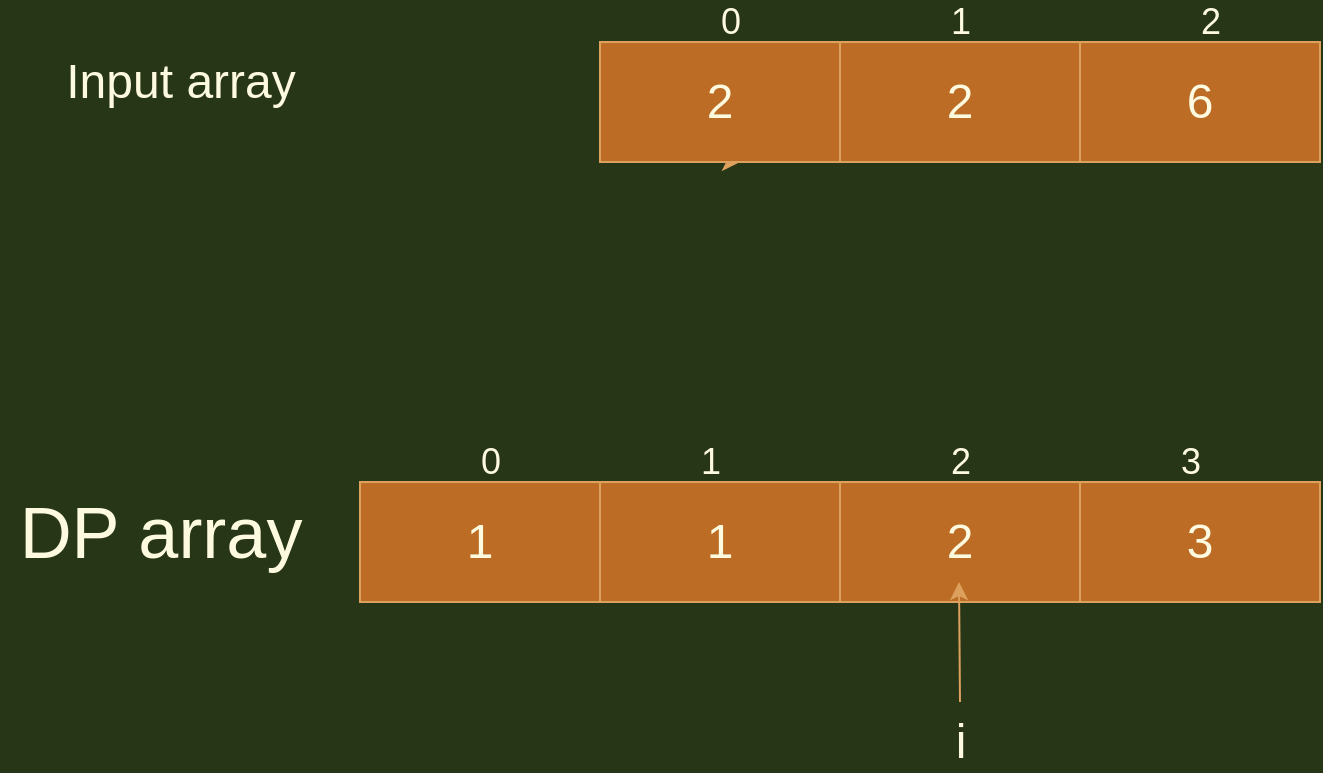 <mxfile version="13.6.1" type="github" pages="2">
  <diagram id="hTgopM-qb_F_YAy0dBvl" name="Page-1">
    <mxGraphModel dx="1307" dy="433" grid="1" gridSize="10" guides="1" tooltips="1" connect="1" arrows="1" fold="1" page="1" pageScale="1" pageWidth="827" pageHeight="1169" background="#283618" math="0" shadow="0">
      <root>
        <mxCell id="0" />
        <mxCell id="1" parent="0" />
        <mxCell id="oS-nOc7x_ysIrexTYydT-13" value="" style="group;fontColor=#FEFAE0;" vertex="1" connectable="0" parent="1">
          <mxGeometry x="200" y="360" width="480" height="60" as="geometry" />
        </mxCell>
        <mxCell id="oS-nOc7x_ysIrexTYydT-9" value="&lt;font style=&quot;font-size: 24px&quot;&gt;1&lt;/font&gt;" style="whiteSpace=wrap;html=1;fillColor=#BC6C25;strokeColor=#DDA15E;fontColor=#FEFAE0;" vertex="1" parent="oS-nOc7x_ysIrexTYydT-13">
          <mxGeometry width="120" height="60" as="geometry" />
        </mxCell>
        <mxCell id="oS-nOc7x_ysIrexTYydT-10" value="&lt;font style=&quot;font-size: 24px&quot;&gt;1&lt;/font&gt;" style="whiteSpace=wrap;html=1;fillColor=#BC6C25;strokeColor=#DDA15E;fontColor=#FEFAE0;" vertex="1" parent="oS-nOc7x_ysIrexTYydT-13">
          <mxGeometry x="120" width="120" height="60" as="geometry" />
        </mxCell>
        <mxCell id="oS-nOc7x_ysIrexTYydT-11" value="&lt;span style=&quot;font-size: 24px&quot;&gt;2&lt;/span&gt;" style="whiteSpace=wrap;html=1;fillColor=#BC6C25;strokeColor=#DDA15E;fontColor=#FEFAE0;" vertex="1" parent="oS-nOc7x_ysIrexTYydT-13">
          <mxGeometry x="240" width="120" height="60" as="geometry" />
        </mxCell>
        <mxCell id="oS-nOc7x_ysIrexTYydT-12" value="&lt;span style=&quot;font-size: 24px&quot;&gt;3&lt;/span&gt;" style="whiteSpace=wrap;html=1;fillColor=#BC6C25;strokeColor=#DDA15E;fontColor=#FEFAE0;" vertex="1" parent="oS-nOc7x_ysIrexTYydT-13">
          <mxGeometry x="360" width="120" height="60" as="geometry" />
        </mxCell>
        <mxCell id="oS-nOc7x_ysIrexTYydT-14" value="&lt;font style=&quot;font-size: 36px&quot;&gt;DP array&lt;/font&gt;" style="text;html=1;align=center;verticalAlign=middle;resizable=0;points=[];autosize=1;fontColor=#FEFAE0;" vertex="1" parent="1">
          <mxGeometry x="20" y="370" width="160" height="30" as="geometry" />
        </mxCell>
        <mxCell id="oS-nOc7x_ysIrexTYydT-15" value="" style="group;fontColor=#FEFAE0;" vertex="1" connectable="0" parent="1">
          <mxGeometry x="320" y="140" width="360" height="60" as="geometry" />
        </mxCell>
        <mxCell id="oS-nOc7x_ysIrexTYydT-7" style="edgeStyle=orthogonalEdgeStyle;rounded=0;orthogonalLoop=1;jettySize=auto;html=1;exitX=0.5;exitY=1;exitDx=0;exitDy=0;strokeColor=#DDA15E;fontColor=#FEFAE0;labelBackgroundColor=#283618;" edge="1" parent="oS-nOc7x_ysIrexTYydT-15" source="oS-nOc7x_ysIrexTYydT-1">
          <mxGeometry relative="1" as="geometry">
            <mxPoint x="70" y="60" as="targetPoint" />
          </mxGeometry>
        </mxCell>
        <mxCell id="oS-nOc7x_ysIrexTYydT-1" value="&lt;font style=&quot;font-size: 24px&quot;&gt;2&lt;/font&gt;" style="whiteSpace=wrap;html=1;fillColor=#BC6C25;strokeColor=#DDA15E;fontColor=#FEFAE0;" vertex="1" parent="oS-nOc7x_ysIrexTYydT-15">
          <mxGeometry width="120" height="60" as="geometry" />
        </mxCell>
        <mxCell id="oS-nOc7x_ysIrexTYydT-2" value="&lt;font style=&quot;font-size: 24px&quot;&gt;2&lt;/font&gt;" style="whiteSpace=wrap;html=1;fillColor=#BC6C25;strokeColor=#DDA15E;fontColor=#FEFAE0;" vertex="1" parent="oS-nOc7x_ysIrexTYydT-15">
          <mxGeometry x="120" width="120" height="60" as="geometry" />
        </mxCell>
        <mxCell id="oS-nOc7x_ysIrexTYydT-3" value="&lt;font style=&quot;font-size: 24px&quot;&gt;6&lt;/font&gt;" style="whiteSpace=wrap;html=1;fillColor=#BC6C25;strokeColor=#DDA15E;fontColor=#FEFAE0;" vertex="1" parent="oS-nOc7x_ysIrexTYydT-15">
          <mxGeometry x="240" width="120" height="60" as="geometry" />
        </mxCell>
        <mxCell id="oS-nOc7x_ysIrexTYydT-16" value="&lt;font style=&quot;font-size: 24px&quot;&gt;Input array&lt;/font&gt;" style="text;html=1;align=center;verticalAlign=middle;resizable=0;points=[];autosize=1;fontColor=#FEFAE0;" vertex="1" parent="1">
          <mxGeometry x="45" y="150" width="130" height="20" as="geometry" />
        </mxCell>
        <mxCell id="oS-nOc7x_ysIrexTYydT-17" value="&lt;font style=&quot;font-size: 18px&quot;&gt;0&lt;/font&gt;" style="text;html=1;align=center;verticalAlign=middle;resizable=0;points=[];autosize=1;fontColor=#FEFAE0;" vertex="1" parent="1">
          <mxGeometry x="250" y="340" width="30" height="20" as="geometry" />
        </mxCell>
        <mxCell id="oS-nOc7x_ysIrexTYydT-18" value="&lt;span style=&quot;font-size: 18px&quot;&gt;1&lt;/span&gt;" style="text;html=1;align=center;verticalAlign=middle;resizable=0;points=[];autosize=1;fontColor=#FEFAE0;" vertex="1" parent="1">
          <mxGeometry x="360" y="340" width="30" height="20" as="geometry" />
        </mxCell>
        <mxCell id="oS-nOc7x_ysIrexTYydT-19" value="&lt;span style=&quot;font-size: 18px&quot;&gt;2&lt;/span&gt;" style="text;html=1;align=center;verticalAlign=middle;resizable=0;points=[];autosize=1;fontColor=#FEFAE0;" vertex="1" parent="1">
          <mxGeometry x="485" y="340" width="30" height="20" as="geometry" />
        </mxCell>
        <mxCell id="oS-nOc7x_ysIrexTYydT-20" value="&lt;span style=&quot;font-size: 18px&quot;&gt;3&lt;/span&gt;&lt;span style=&quot;color: rgba(0 , 0 , 0 , 0) ; font-family: monospace ; font-size: 0px&quot;&gt;%3CmxGraphModel%3E%3Croot%3E%3CmxCell%20id%3D%220%22%2F%3E%3CmxCell%20id%3D%221%22%20parent%3D%220%22%2F%3E%3CmxCell%20id%3D%222%22%20value%3D%22%26lt%3Bfont%20style%3D%26quot%3Bfont-size%3A%2018px%26quot%3B%26gt%3B0%26lt%3B%2Ffont%26gt%3B%22%20style%3D%22text%3Bhtml%3D1%3Balign%3Dcenter%3BverticalAlign%3Dmiddle%3Bresizable%3D0%3Bpoints%3D%5B%5D%3Bautosize%3D1%3BfontColor%3D%23FEFAE0%3B%22%20vertex%3D%221%22%20parent%3D%221%22%3E%3CmxGeometry%20x%3D%22250%22%20y%3D%22330%22%20width%3D%2230%22%20height%3D%2220%22%20as%3D%22geometry%22%2F%3E%3C%2FmxCell%3E%3C%2Froot%3E%3C%2FmxGraphModel%3E&lt;/span&gt;" style="text;html=1;align=center;verticalAlign=middle;resizable=0;points=[];autosize=1;fontColor=#FEFAE0;" vertex="1" parent="1">
          <mxGeometry x="600" y="335" width="30" height="30" as="geometry" />
        </mxCell>
        <mxCell id="oS-nOc7x_ysIrexTYydT-21" value="&lt;font style=&quot;font-size: 18px&quot;&gt;0&lt;/font&gt;" style="text;html=1;align=center;verticalAlign=middle;resizable=0;points=[];autosize=1;fontColor=#FEFAE0;" vertex="1" parent="1">
          <mxGeometry x="370" y="120" width="30" height="20" as="geometry" />
        </mxCell>
        <mxCell id="oS-nOc7x_ysIrexTYydT-22" value="&lt;span style=&quot;font-size: 18px&quot;&gt;1&lt;/span&gt;" style="text;html=1;align=center;verticalAlign=middle;resizable=0;points=[];autosize=1;fontColor=#FEFAE0;" vertex="1" parent="1">
          <mxGeometry x="485" y="120" width="30" height="20" as="geometry" />
        </mxCell>
        <mxCell id="oS-nOc7x_ysIrexTYydT-23" value="&lt;span style=&quot;font-size: 18px&quot;&gt;2&lt;/span&gt;" style="text;html=1;align=center;verticalAlign=middle;resizable=0;points=[];autosize=1;fontColor=#FEFAE0;" vertex="1" parent="1">
          <mxGeometry x="610" y="120" width="30" height="20" as="geometry" />
        </mxCell>
        <mxCell id="oS-nOc7x_ysIrexTYydT-25" value="" style="group" vertex="1" connectable="0" parent="1">
          <mxGeometry x="490" y="410" width="20" height="90" as="geometry" />
        </mxCell>
        <mxCell id="oS-nOc7x_ysIrexTYydT-8" value="" style="endArrow=classic;html=1;strokeColor=#DDA15E;fontColor=#FEFAE0;labelBackgroundColor=#283618;" edge="1" parent="oS-nOc7x_ysIrexTYydT-25">
          <mxGeometry width="50" height="50" relative="1" as="geometry">
            <mxPoint x="10" y="60" as="sourcePoint" />
            <mxPoint x="9.5" as="targetPoint" />
          </mxGeometry>
        </mxCell>
        <mxCell id="oS-nOc7x_ysIrexTYydT-24" value="&lt;span style=&quot;font-size: 24px&quot;&gt;i&lt;/span&gt;" style="text;html=1;align=center;verticalAlign=middle;resizable=0;points=[];autosize=1;fontColor=#FEFAE0;" vertex="1" parent="oS-nOc7x_ysIrexTYydT-25">
          <mxGeometry y="70" width="20" height="20" as="geometry" />
        </mxCell>
      </root>
    </mxGraphModel>
  </diagram>
  <diagram id="Dj89IRotqTDD889DQ-h0" name="Page-2">
    <mxGraphModel dx="1056" dy="346" grid="1" gridSize="10" guides="1" tooltips="1" connect="1" arrows="1" fold="1" page="1" pageScale="1" pageWidth="827" pageHeight="1169" math="0" shadow="0">
      <root>
        <mxCell id="8E9zcsUMHv0BQKailZ2P-0" />
        <mxCell id="8E9zcsUMHv0BQKailZ2P-1" parent="8E9zcsUMHv0BQKailZ2P-0" />
        <mxCell id="8E9zcsUMHv0BQKailZ2P-7" value="" style="endArrow=classic;html=1;strokeColor=#FF6392;fillColor=#FFE45E;fontColor=#5AA9E6;entryX=0.5;entryY=1;entryDx=0;entryDy=0;" edge="1" parent="8E9zcsUMHv0BQKailZ2P-1">
          <mxGeometry width="50" height="50" relative="1" as="geometry">
            <mxPoint x="190" y="390" as="sourcePoint" />
            <mxPoint x="190" y="290" as="targetPoint" />
          </mxGeometry>
        </mxCell>
        <mxCell id="8E9zcsUMHv0BQKailZ2P-8" value="&lt;font style=&quot;font-size: 36px&quot; color=&quot;#0000cc&quot;&gt;curr&lt;/font&gt;" style="text;html=1;align=center;verticalAlign=middle;resizable=0;points=[];autosize=1;fontColor=#5AA9E6;" vertex="1" parent="8E9zcsUMHv0BQKailZ2P-1">
          <mxGeometry x="150" y="105" width="80" height="30" as="geometry" />
        </mxCell>
        <mxCell id="8E9zcsUMHv0BQKailZ2P-12" value="" style="group;fontColor=#5AA9E6;" vertex="1" connectable="0" parent="8E9zcsUMHv0BQKailZ2P-1">
          <mxGeometry x="130" y="230" width="590" height="60" as="geometry" />
        </mxCell>
        <mxCell id="8E9zcsUMHv0BQKailZ2P-4" value="&lt;font style=&quot;font-size: 24px&quot;&gt;2&lt;/font&gt;" style="whiteSpace=wrap;html=1;rounded=0;sketch=0;strokeColor=#FF6392;fillColor=#FFE45E;fontColor=#5AA9E6;" vertex="1" parent="8E9zcsUMHv0BQKailZ2P-12">
          <mxGeometry x="230" width="120" height="60" as="geometry" />
        </mxCell>
        <mxCell id="8E9zcsUMHv0BQKailZ2P-5" value="&lt;font style=&quot;font-size: 24px&quot;&gt;1&lt;/font&gt;" style="whiteSpace=wrap;html=1;rounded=0;sketch=0;strokeColor=#FF6392;fillColor=#FFE45E;fontColor=#5AA9E6;" vertex="1" parent="8E9zcsUMHv0BQKailZ2P-12">
          <mxGeometry x="350" width="120" height="60" as="geometry" />
        </mxCell>
        <mxCell id="8E9zcsUMHv0BQKailZ2P-6" value="&lt;font style=&quot;font-size: 24px&quot;&gt;4&lt;/font&gt;" style="whiteSpace=wrap;html=1;rounded=0;sketch=0;strokeColor=#FF6392;fillColor=#FFE45E;fontColor=#5AA9E6;" vertex="1" parent="8E9zcsUMHv0BQKailZ2P-12">
          <mxGeometry x="470" width="120" height="60" as="geometry" />
        </mxCell>
        <mxCell id="8E9zcsUMHv0BQKailZ2P-10" value="&lt;font style=&quot;font-size: 24px&quot;&gt;2&lt;/font&gt;" style="whiteSpace=wrap;html=1;rounded=0;sketch=0;strokeColor=#FF6392;fillColor=#FFE45E;fontColor=#5AA9E6;" vertex="1" parent="8E9zcsUMHv0BQKailZ2P-12">
          <mxGeometry width="120" height="60" as="geometry" />
        </mxCell>
        <mxCell id="8E9zcsUMHv0BQKailZ2P-11" value="&lt;font style=&quot;font-size: 24px&quot;&gt;1&lt;/font&gt;" style="whiteSpace=wrap;html=1;rounded=0;sketch=0;strokeColor=#FF6392;fillColor=#FFE45E;fontColor=#5AA9E6;" vertex="1" parent="8E9zcsUMHv0BQKailZ2P-12">
          <mxGeometry x="110" width="120" height="60" as="geometry" />
        </mxCell>
        <mxCell id="8E9zcsUMHv0BQKailZ2P-13" value="&lt;font color=&quot;#0000ff&quot; style=&quot;font-size: 48px&quot;&gt;i&lt;/font&gt;" style="text;html=1;align=center;verticalAlign=middle;resizable=0;points=[];autosize=1;fontColor=#5AA9E6;" vertex="1" parent="8E9zcsUMHv0BQKailZ2P-1">
          <mxGeometry x="175" y="395" width="30" height="30" as="geometry" />
        </mxCell>
        <mxCell id="8E9zcsUMHv0BQKailZ2P-14" value="&lt;font color=&quot;#0000cc&quot;&gt;&lt;span style=&quot;font-size: 36px&quot;&gt;max_so_far&lt;/span&gt;&lt;/font&gt;" style="text;html=1;align=center;verticalAlign=middle;resizable=0;points=[];autosize=1;fontColor=#5AA9E6;" vertex="1" parent="8E9zcsUMHv0BQKailZ2P-1">
          <mxGeometry x="460" y="105" width="200" height="30" as="geometry" />
        </mxCell>
        <mxCell id="8E9zcsUMHv0BQKailZ2P-15" value="&lt;font color=&quot;#0000cc&quot;&gt;&lt;span style=&quot;font-size: 36px&quot;&gt;2&lt;/span&gt;&lt;/font&gt;" style="text;html=1;align=center;verticalAlign=middle;resizable=0;points=[];autosize=1;fontColor=#5AA9E6;" vertex="1" parent="8E9zcsUMHv0BQKailZ2P-1">
          <mxGeometry x="170" y="150" width="40" height="30" as="geometry" />
        </mxCell>
        <mxCell id="8E9zcsUMHv0BQKailZ2P-16" value="&lt;font color=&quot;#0000cc&quot;&gt;&lt;span style=&quot;font-size: 36px&quot;&gt;2&lt;/span&gt;&lt;/font&gt;" style="text;html=1;align=center;verticalAlign=middle;resizable=0;points=[];autosize=1;fontColor=#5AA9E6;" vertex="1" parent="8E9zcsUMHv0BQKailZ2P-1">
          <mxGeometry x="540" y="150" width="40" height="30" as="geometry" />
        </mxCell>
        <mxCell id="8E9zcsUMHv0BQKailZ2P-17" value="0" style="text;html=1;align=center;verticalAlign=middle;resizable=0;points=[];autosize=1;fontColor=#5AA9E6;" vertex="1" parent="8E9zcsUMHv0BQKailZ2P-1">
          <mxGeometry x="180" y="210" width="20" height="20" as="geometry" />
        </mxCell>
        <mxCell id="8E9zcsUMHv0BQKailZ2P-18" value="1" style="text;html=1;align=center;verticalAlign=middle;resizable=0;points=[];autosize=1;fontColor=#5AA9E6;" vertex="1" parent="8E9zcsUMHv0BQKailZ2P-1">
          <mxGeometry x="290" y="210" width="20" height="20" as="geometry" />
        </mxCell>
        <mxCell id="8E9zcsUMHv0BQKailZ2P-19" value="2" style="text;html=1;align=center;verticalAlign=middle;resizable=0;points=[];autosize=1;fontColor=#5AA9E6;" vertex="1" parent="8E9zcsUMHv0BQKailZ2P-1">
          <mxGeometry x="414" y="210" width="20" height="20" as="geometry" />
        </mxCell>
        <mxCell id="8E9zcsUMHv0BQKailZ2P-20" value="3" style="text;html=1;align=center;verticalAlign=middle;resizable=0;points=[];autosize=1;fontColor=#5AA9E6;" vertex="1" parent="8E9zcsUMHv0BQKailZ2P-1">
          <mxGeometry x="540" y="210" width="20" height="20" as="geometry" />
        </mxCell>
        <mxCell id="8E9zcsUMHv0BQKailZ2P-21" value="4" style="text;html=1;align=center;verticalAlign=middle;resizable=0;points=[];autosize=1;fontColor=#5AA9E6;" vertex="1" parent="8E9zcsUMHv0BQKailZ2P-1">
          <mxGeometry x="650" y="210" width="20" height="20" as="geometry" />
        </mxCell>
      </root>
    </mxGraphModel>
  </diagram>
</mxfile>
